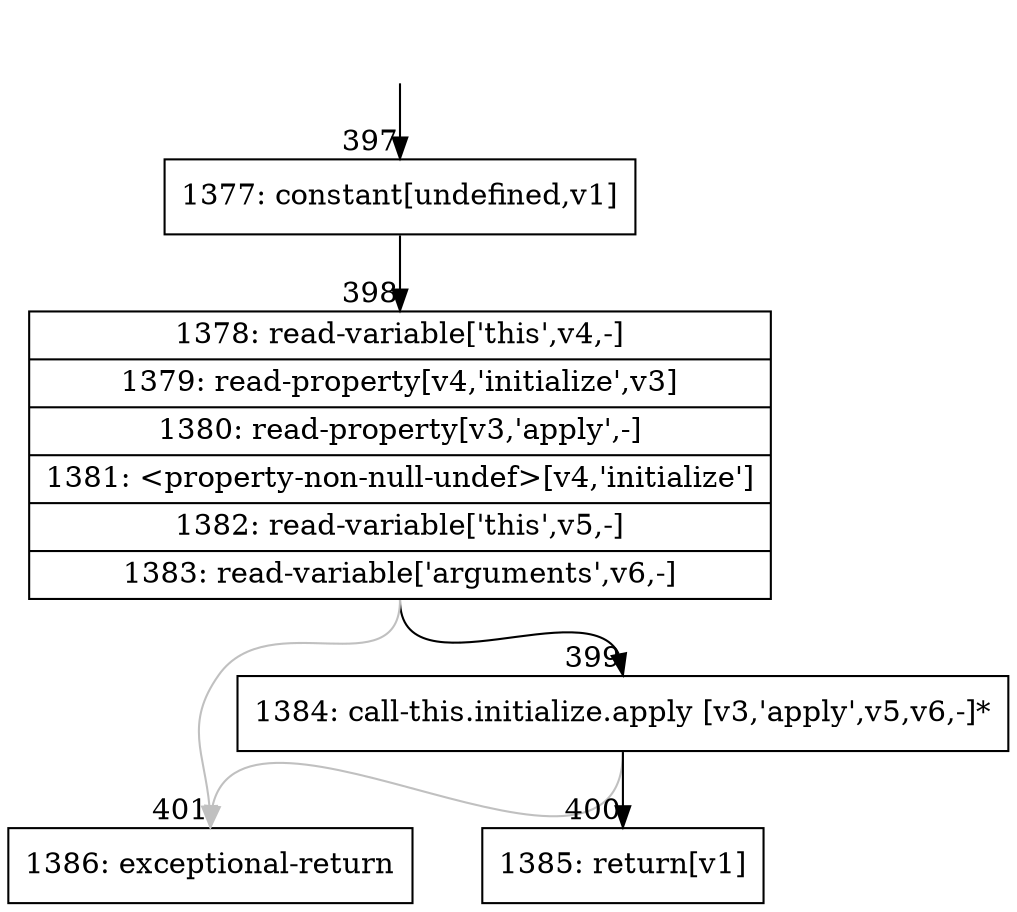 digraph {
rankdir="TD"
BB_entry39[shape=none,label=""];
BB_entry39 -> BB397 [tailport=s, headport=n, headlabel="    397"]
BB397 [shape=record label="{1377: constant[undefined,v1]}" ] 
BB397 -> BB398 [tailport=s, headport=n, headlabel="      398"]
BB398 [shape=record label="{1378: read-variable['this',v4,-]|1379: read-property[v4,'initialize',v3]|1380: read-property[v3,'apply',-]|1381: \<property-non-null-undef\>[v4,'initialize']|1382: read-variable['this',v5,-]|1383: read-variable['arguments',v6,-]}" ] 
BB398 -> BB399 [tailport=s, headport=n, headlabel="      399"]
BB398 -> BB401 [tailport=s, headport=n, color=gray, headlabel="      401"]
BB399 [shape=record label="{1384: call-this.initialize.apply [v3,'apply',v5,v6,-]*}" ] 
BB399 -> BB400 [tailport=s, headport=n, headlabel="      400"]
BB399 -> BB401 [tailport=s, headport=n, color=gray]
BB400 [shape=record label="{1385: return[v1]}" ] 
BB401 [shape=record label="{1386: exceptional-return}" ] 
//#$~ 424
}
